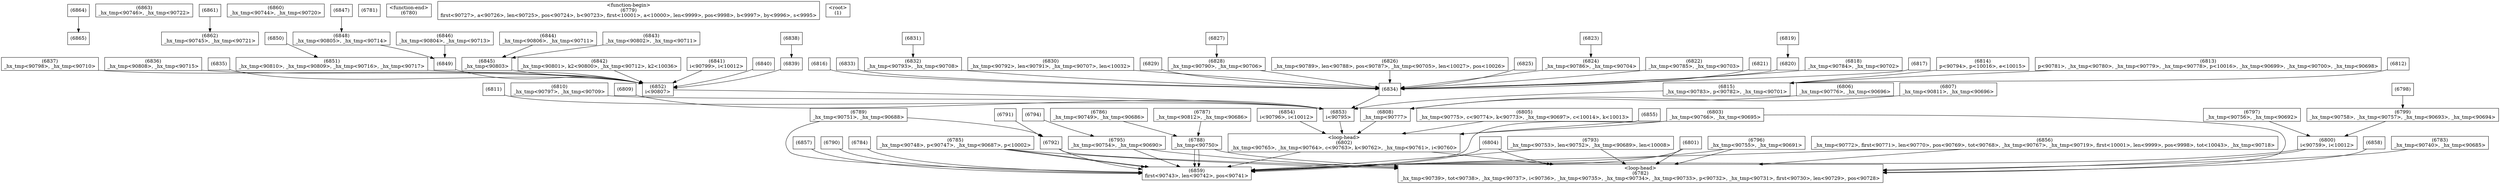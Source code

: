 digraph graphname {
n6865 [shape=box,label="(6865)"];
n6864 [shape=box,label="(6864)"];
n6864 -> n6865;
n6863 [shape=box,label="(6863)\n_hx_tmp<90746>, _hx_tmp<90722>"];
n6862 [shape=box,label="(6862)\n_hx_tmp<90745>, _hx_tmp<90721>"];
n6861 [shape=box,label="(6861)"];
n6861 -> n6862;
n6860 [shape=box,label="(6860)\n_hx_tmp<90744>, _hx_tmp<90720>"];
n6859 [shape=box,label="(6859)\nfirst<90743>, len<90742>, pos<90741>"];
n6858 [shape=box,label="(6858)"];
n6858 -> n6782;
n6857 [shape=box,label="(6857)"];
n6857 -> n6859;
n6856 [shape=box,label="(6856)\n_hx_tmp<90772>, first<90771>, len<90770>, pos<90769>, tot<90768>, _hx_tmp<90767>, _hx_tmp<90719>, first<10001>, len<9999>, pos<9998>, tot<10043>, _hx_tmp<90718>"];
n6856 -> n6782;
n6856 -> n6859;
n6855 [shape=box,label="(6855)"];
n6855 -> n6802;
n6854 [shape=box,label="(6854)\ni<90796>, i<10012>"];
n6854 -> n6802;
n6853 [shape=box,label="(6853)\ni<90795>"];
n6853 -> n6802;
n6852 [shape=box,label="(6852)\ni<90807>"];
n6852 -> n6853;
n6851 [shape=box,label="(6851)\n_hx_tmp<90810>, _hx_tmp<90809>, _hx_tmp<90716>, _hx_tmp<90717>"];
n6851 -> n6852;
n6850 [shape=box,label="(6850)"];
n6850 -> n6851;
n6849 [shape=box,label="(6849)"];
n6849 -> n6852;
n6848 [shape=box,label="(6848)\n_hx_tmp<90805>, _hx_tmp<90714>"];
n6848 -> n6849;
n6847 [shape=box,label="(6847)"];
n6847 -> n6848;
n6846 [shape=box,label="(6846)\n_hx_tmp<90804>, _hx_tmp<90713>"];
n6846 -> n6849;
n6845 [shape=box,label="(6845)\n_hx_tmp<90803>"];
n6845 -> n6852;
n6844 [shape=box,label="(6844)\n_hx_tmp<90806>, _hx_tmp<90711>"];
n6844 -> n6845;
n6843 [shape=box,label="(6843)\n_hx_tmp<90802>, _hx_tmp<90711>"];
n6843 -> n6845;
n6842 [shape=box,label="(6842)\n_hx_tmp<90801>, k2<90800>, _hx_tmp<90712>, k2<10036>"];
n6842 -> n6852;
n6841 [shape=box,label="(6841)\ni<90799>, i<10012>"];
n6841 -> n6852;
n6840 [shape=box,label="(6840)"];
n6840 -> n6852;
n6839 [shape=box,label="(6839)"];
n6839 -> n6852;
n6838 [shape=box,label="(6838)"];
n6838 -> n6839;
n6837 [shape=box,label="(6837)\n_hx_tmp<90798>, _hx_tmp<90710>"];
n6837 -> n6852;
n6836 [shape=box,label="(6836)\n_hx_tmp<90808>, _hx_tmp<90715>"];
n6836 -> n6852;
n6835 [shape=box,label="(6835)"];
n6835 -> n6852;
n6834 [shape=box,label="(6834)"];
n6834 -> n6853;
n6833 [shape=box,label="(6833)"];
n6833 -> n6834;
n6832 [shape=box,label="(6832)\n_hx_tmp<90793>, _hx_tmp<90708>"];
n6832 -> n6834;
n6831 [shape=box,label="(6831)"];
n6831 -> n6832;
n6830 [shape=box,label="(6830)\n_hx_tmp<90792>, len<90791>, _hx_tmp<90707>, len<10032>"];
n6830 -> n6834;
n6829 [shape=box,label="(6829)"];
n6829 -> n6834;
n6828 [shape=box,label="(6828)\n_hx_tmp<90790>, _hx_tmp<90706>"];
n6828 -> n6834;
n6827 [shape=box,label="(6827)"];
n6827 -> n6828;
n6826 [shape=box,label="(6826)\n_hx_tmp<90789>, len<90788>, pos<90787>, _hx_tmp<90705>, len<10027>, pos<10026>"];
n6826 -> n6834;
n6825 [shape=box,label="(6825)"];
n6825 -> n6834;
n6824 [shape=box,label="(6824)\n_hx_tmp<90786>, _hx_tmp<90704>"];
n6824 -> n6834;
n6823 [shape=box,label="(6823)"];
n6823 -> n6824;
n6822 [shape=box,label="(6822)\n_hx_tmp<90785>, _hx_tmp<90703>"];
n6822 -> n6834;
n6821 [shape=box,label="(6821)"];
n6821 -> n6834;
n6820 [shape=box,label="(6820)"];
n6820 -> n6834;
n6819 [shape=box,label="(6819)"];
n6819 -> n6820;
n6818 [shape=box,label="(6818)\n_hx_tmp<90784>, _hx_tmp<90702>"];
n6818 -> n6834;
n6817 [shape=box,label="(6817)"];
n6817 -> n6834;
n6816 [shape=box,label="(6816)"];
n6816 -> n6834;
n6815 [shape=box,label="(6815)\n_hx_tmp<90783>, p<90782>, _hx_tmp<90701>"];
n6815 -> n6853;
n6814 [shape=box,label="(6814)\np<90794>, p<10016>, e<10015>"];
n6814 -> n6815;
n6813 [shape=box,label="(6813)\np<90781>, _hx_tmp<90780>, _hx_tmp<90779>, _hx_tmp<90778>, p<10016>, _hx_tmp<90699>, _hx_tmp<90700>, _hx_tmp<90698>"];
n6813 -> n6815;
n6812 [shape=box,label="(6812)"];
n6812 -> n6815;
n6811 [shape=box,label="(6811)"];
n6811 -> n6853;
n6810 [shape=box,label="(6810)\n_hx_tmp<90797>, _hx_tmp<90709>"];
n6810 -> n6853;
n6809 [shape=box,label="(6809)"];
n6809 -> n6853;
n6808 [shape=box,label="(6808)\n_hx_tmp<90777>"];
n6808 -> n6802;
n6807 [shape=box,label="(6807)\n_hx_tmp<90811>, _hx_tmp<90696>"];
n6807 -> n6808;
n6806 [shape=box,label="(6806)\n_hx_tmp<90776>, _hx_tmp<90696>"];
n6806 -> n6808;
n6805 [shape=box,label="(6805)\n_hx_tmp<90775>, c<90774>, k<90773>, _hx_tmp<90697>, c<10014>, k<10013>"];
n6805 -> n6802;
n6804 [shape=box,label="(6804)"];
n6804 -> n6782;
n6804 -> n6859;
n6803 [shape=box,label="(6803)\n_hx_tmp<90766>, _hx_tmp<90695>"];
n6803 -> n6802;
n6803 -> n6782;
n6803 -> n6859;
n6802 [shape=box,label="<loop-head>
(6802)\n_hx_tmp<90765>, _hx_tmp<90764>, c<90763>, k<90762>, _hx_tmp<90761>, i<90760>"];
n6802 -> n6782;
n6802 -> n6859;
n6801 [shape=box,label="(6801)"];
n6801 -> n6782;
n6801 -> n6859;
n6800 [shape=box,label="(6800)\ni<90759>, i<10012>"];
n6800 -> n6782;
n6800 -> n6859;
n6799 [shape=box,label="(6799)\n_hx_tmp<90758>, _hx_tmp<90757>, _hx_tmp<90693>, _hx_tmp<90694>"];
n6799 -> n6800;
n6798 [shape=box,label="(6798)"];
n6798 -> n6799;
n6797 [shape=box,label="(6797)\n_hx_tmp<90756>, _hx_tmp<90692>"];
n6797 -> n6800;
n6796 [shape=box,label="(6796)\n_hx_tmp<90755>, _hx_tmp<90691>"];
n6796 -> n6782;
n6796 -> n6859;
n6795 [shape=box,label="(6795)\n_hx_tmp<90754>, _hx_tmp<90690>"];
n6795 -> n6782;
n6795 -> n6859;
n6794 [shape=box,label="(6794)"];
n6794 -> n6795;
n6793 [shape=box,label="(6793)\n_hx_tmp<90753>, len<90752>, _hx_tmp<90689>, len<10008>"];
n6793 -> n6782;
n6793 -> n6859;
n6792 [shape=box,label="(6792)"];
n6792 -> n6782;
n6792 -> n6859;
n6791 [shape=box,label="(6791)"];
n6791 -> n6792;
n6790 [shape=box,label="(6790)"];
n6790 -> n6859;
n6789 [shape=box,label="(6789)\n_hx_tmp<90751>, _hx_tmp<90688>"];
n6789 -> n6792;
n6789 -> n6859;
n6788 [shape=box,label="(6788)\n_hx_tmp<90750>"];
n6788 -> n6782;
n6788 -> n6859;
n6788 -> n6859;
n6787 [shape=box,label="(6787)\n_hx_tmp<90812>, _hx_tmp<90686>"];
n6787 -> n6788;
n6786 [shape=box,label="(6786)\n_hx_tmp<90749>, _hx_tmp<90686>"];
n6786 -> n6788;
n6785 [shape=box,label="(6785)\n_hx_tmp<90748>, p<90747>, _hx_tmp<90687>, p<10002>"];
n6785 -> n6782;
n6785 -> n6859;
n6785 -> n6859;
n6784 [shape=box,label="(6784)"];
n6784 -> n6859;
n6783 [shape=box,label="(6783)\n_hx_tmp<90740>, _hx_tmp<90685>"];
n6783 -> n6782;
n6782 [shape=box,label="<loop-head>
(6782)\n_hx_tmp<90739>, tot<90738>, _hx_tmp<90737>, i<90736>, _hx_tmp<90735>, _hx_tmp<90734>, _hx_tmp<90733>, p<90732>, _hx_tmp<90731>, first<90730>, len<90729>, pos<90728>"];
n6781 [shape=box,label="(6781)"];
n6780 [shape=box,label="<function-end>
(6780)"];
n6779 [shape=box,label="<function-begin>
(6779)\nfirst<90727>, a<90726>, len<90725>, pos<90724>, b<90723>, first<10001>, a<10000>, len<9999>, pos<9998>, b<9997>, by<9996>, s<9995>"];
n1 [shape=box,label="<root>
(1)"];
}
